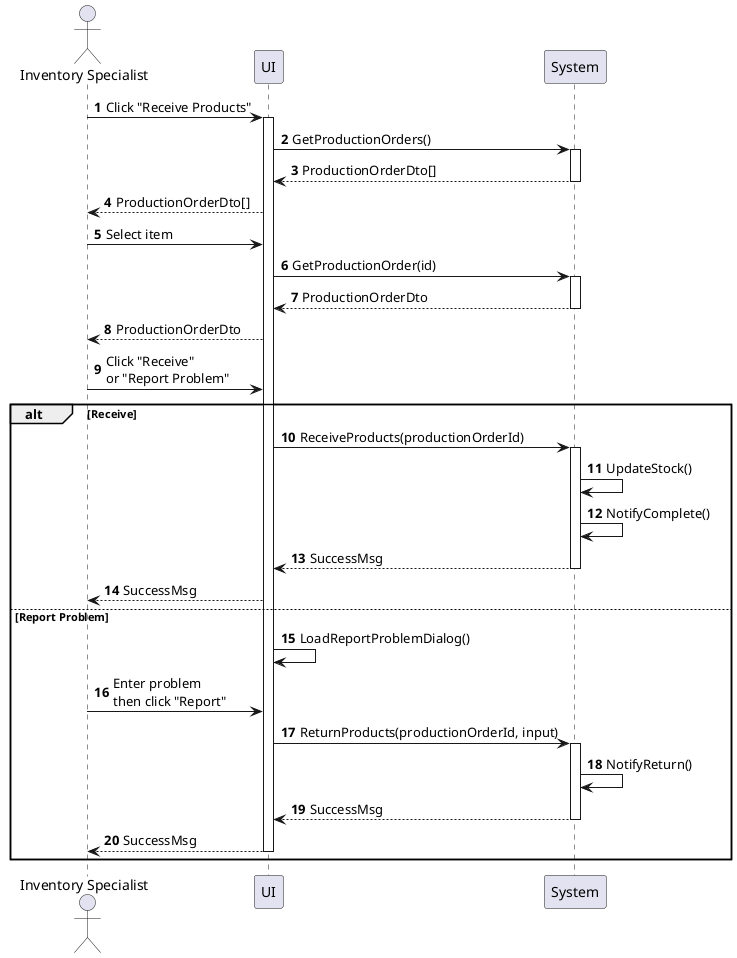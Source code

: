 @startuml inventory-product-receive
autonumber

actor "Inventory Specialist" as a
participant UI as f
participant System as b

a -> f : Click "Receive Products"
activate f
f -> b : GetProductionOrders()
activate b
return ProductionOrderDto[]
f --> a : ProductionOrderDto[]
a -> f : Select item
f -> b : GetProductionOrder(id)
activate b
return ProductionOrderDto
f --> a : ProductionOrderDto
a -> f : Click "Receive"\nor "Report Problem"

alt Receive
    f -> b : ReceiveProducts(productionOrderId)
    activate b
    b -> b : UpdateStock()
    b -> b : NotifyComplete()
    return SuccessMsg
    f --> a : SuccessMsg
else Report Problem
    f -> f : LoadReportProblemDialog()
    a -> f : Enter problem\nthen click "Report"
    f -> b : ReturnProducts(productionOrderId, input)
    activate b
    b -> b : NotifyReturn()
    return SuccessMsg
    f --> a : SuccessMsg
    deactivate f
end
@enduml